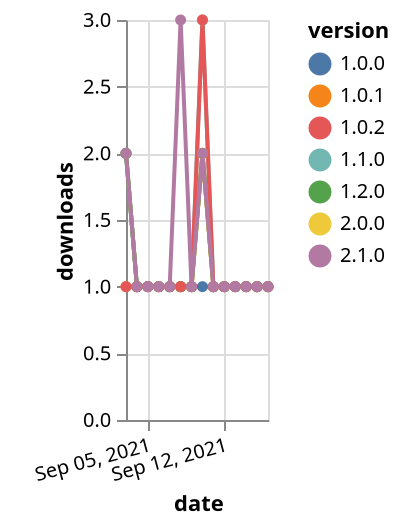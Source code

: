 {"$schema": "https://vega.github.io/schema/vega-lite/v5.json", "description": "A simple bar chart with embedded data.", "data": {"values": [{"date": "2021-09-03", "total": 150, "delta": 2, "version": "1.1.0"}, {"date": "2021-09-04", "total": 151, "delta": 1, "version": "1.1.0"}, {"date": "2021-09-05", "total": 152, "delta": 1, "version": "1.1.0"}, {"date": "2021-09-06", "total": 153, "delta": 1, "version": "1.1.0"}, {"date": "2021-09-07", "total": 154, "delta": 1, "version": "1.1.0"}, {"date": "2021-09-08", "total": 155, "delta": 1, "version": "1.1.0"}, {"date": "2021-09-09", "total": 156, "delta": 1, "version": "1.1.0"}, {"date": "2021-09-10", "total": 159, "delta": 3, "version": "1.1.0"}, {"date": "2021-09-11", "total": 160, "delta": 1, "version": "1.1.0"}, {"date": "2021-09-12", "total": 161, "delta": 1, "version": "1.1.0"}, {"date": "2021-09-13", "total": 162, "delta": 1, "version": "1.1.0"}, {"date": "2021-09-14", "total": 163, "delta": 1, "version": "1.1.0"}, {"date": "2021-09-15", "total": 164, "delta": 1, "version": "1.1.0"}, {"date": "2021-09-16", "total": 165, "delta": 1, "version": "1.1.0"}, {"date": "2021-09-03", "total": 132, "delta": 1, "version": "1.0.1"}, {"date": "2021-09-04", "total": 133, "delta": 1, "version": "1.0.1"}, {"date": "2021-09-05", "total": 134, "delta": 1, "version": "1.0.1"}, {"date": "2021-09-06", "total": 135, "delta": 1, "version": "1.0.1"}, {"date": "2021-09-07", "total": 136, "delta": 1, "version": "1.0.1"}, {"date": "2021-09-08", "total": 137, "delta": 1, "version": "1.0.1"}, {"date": "2021-09-09", "total": 138, "delta": 1, "version": "1.0.1"}, {"date": "2021-09-10", "total": 140, "delta": 2, "version": "1.0.1"}, {"date": "2021-09-11", "total": 141, "delta": 1, "version": "1.0.1"}, {"date": "2021-09-12", "total": 142, "delta": 1, "version": "1.0.1"}, {"date": "2021-09-13", "total": 143, "delta": 1, "version": "1.0.1"}, {"date": "2021-09-14", "total": 144, "delta": 1, "version": "1.0.1"}, {"date": "2021-09-15", "total": 145, "delta": 1, "version": "1.0.1"}, {"date": "2021-09-16", "total": 146, "delta": 1, "version": "1.0.1"}, {"date": "2021-09-03", "total": 142, "delta": 2, "version": "1.0.0"}, {"date": "2021-09-04", "total": 143, "delta": 1, "version": "1.0.0"}, {"date": "2021-09-05", "total": 144, "delta": 1, "version": "1.0.0"}, {"date": "2021-09-06", "total": 145, "delta": 1, "version": "1.0.0"}, {"date": "2021-09-07", "total": 146, "delta": 1, "version": "1.0.0"}, {"date": "2021-09-08", "total": 147, "delta": 1, "version": "1.0.0"}, {"date": "2021-09-09", "total": 148, "delta": 1, "version": "1.0.0"}, {"date": "2021-09-10", "total": 149, "delta": 1, "version": "1.0.0"}, {"date": "2021-09-11", "total": 150, "delta": 1, "version": "1.0.0"}, {"date": "2021-09-12", "total": 151, "delta": 1, "version": "1.0.0"}, {"date": "2021-09-13", "total": 152, "delta": 1, "version": "1.0.0"}, {"date": "2021-09-14", "total": 153, "delta": 1, "version": "1.0.0"}, {"date": "2021-09-15", "total": 154, "delta": 1, "version": "1.0.0"}, {"date": "2021-09-16", "total": 155, "delta": 1, "version": "1.0.0"}, {"date": "2021-09-03", "total": 95, "delta": 2, "version": "2.0.0"}, {"date": "2021-09-04", "total": 96, "delta": 1, "version": "2.0.0"}, {"date": "2021-09-05", "total": 97, "delta": 1, "version": "2.0.0"}, {"date": "2021-09-06", "total": 98, "delta": 1, "version": "2.0.0"}, {"date": "2021-09-07", "total": 99, "delta": 1, "version": "2.0.0"}, {"date": "2021-09-08", "total": 100, "delta": 1, "version": "2.0.0"}, {"date": "2021-09-09", "total": 101, "delta": 1, "version": "2.0.0"}, {"date": "2021-09-10", "total": 103, "delta": 2, "version": "2.0.0"}, {"date": "2021-09-11", "total": 104, "delta": 1, "version": "2.0.0"}, {"date": "2021-09-12", "total": 105, "delta": 1, "version": "2.0.0"}, {"date": "2021-09-13", "total": 106, "delta": 1, "version": "2.0.0"}, {"date": "2021-09-14", "total": 107, "delta": 1, "version": "2.0.0"}, {"date": "2021-09-15", "total": 108, "delta": 1, "version": "2.0.0"}, {"date": "2021-09-16", "total": 109, "delta": 1, "version": "2.0.0"}, {"date": "2021-09-03", "total": 113, "delta": 2, "version": "1.2.0"}, {"date": "2021-09-04", "total": 114, "delta": 1, "version": "1.2.0"}, {"date": "2021-09-05", "total": 115, "delta": 1, "version": "1.2.0"}, {"date": "2021-09-06", "total": 116, "delta": 1, "version": "1.2.0"}, {"date": "2021-09-07", "total": 117, "delta": 1, "version": "1.2.0"}, {"date": "2021-09-08", "total": 118, "delta": 1, "version": "1.2.0"}, {"date": "2021-09-09", "total": 119, "delta": 1, "version": "1.2.0"}, {"date": "2021-09-10", "total": 121, "delta": 2, "version": "1.2.0"}, {"date": "2021-09-11", "total": 122, "delta": 1, "version": "1.2.0"}, {"date": "2021-09-12", "total": 123, "delta": 1, "version": "1.2.0"}, {"date": "2021-09-13", "total": 124, "delta": 1, "version": "1.2.0"}, {"date": "2021-09-14", "total": 125, "delta": 1, "version": "1.2.0"}, {"date": "2021-09-15", "total": 126, "delta": 1, "version": "1.2.0"}, {"date": "2021-09-16", "total": 127, "delta": 1, "version": "1.2.0"}, {"date": "2021-09-03", "total": 176, "delta": 1, "version": "1.0.2"}, {"date": "2021-09-04", "total": 177, "delta": 1, "version": "1.0.2"}, {"date": "2021-09-05", "total": 178, "delta": 1, "version": "1.0.2"}, {"date": "2021-09-06", "total": 179, "delta": 1, "version": "1.0.2"}, {"date": "2021-09-07", "total": 180, "delta": 1, "version": "1.0.2"}, {"date": "2021-09-08", "total": 181, "delta": 1, "version": "1.0.2"}, {"date": "2021-09-09", "total": 182, "delta": 1, "version": "1.0.2"}, {"date": "2021-09-10", "total": 185, "delta": 3, "version": "1.0.2"}, {"date": "2021-09-11", "total": 186, "delta": 1, "version": "1.0.2"}, {"date": "2021-09-12", "total": 187, "delta": 1, "version": "1.0.2"}, {"date": "2021-09-13", "total": 188, "delta": 1, "version": "1.0.2"}, {"date": "2021-09-14", "total": 189, "delta": 1, "version": "1.0.2"}, {"date": "2021-09-15", "total": 190, "delta": 1, "version": "1.0.2"}, {"date": "2021-09-16", "total": 191, "delta": 1, "version": "1.0.2"}, {"date": "2021-09-03", "total": 75, "delta": 2, "version": "2.1.0"}, {"date": "2021-09-04", "total": 76, "delta": 1, "version": "2.1.0"}, {"date": "2021-09-05", "total": 77, "delta": 1, "version": "2.1.0"}, {"date": "2021-09-06", "total": 78, "delta": 1, "version": "2.1.0"}, {"date": "2021-09-07", "total": 79, "delta": 1, "version": "2.1.0"}, {"date": "2021-09-08", "total": 82, "delta": 3, "version": "2.1.0"}, {"date": "2021-09-09", "total": 83, "delta": 1, "version": "2.1.0"}, {"date": "2021-09-10", "total": 85, "delta": 2, "version": "2.1.0"}, {"date": "2021-09-11", "total": 86, "delta": 1, "version": "2.1.0"}, {"date": "2021-09-12", "total": 87, "delta": 1, "version": "2.1.0"}, {"date": "2021-09-13", "total": 88, "delta": 1, "version": "2.1.0"}, {"date": "2021-09-14", "total": 89, "delta": 1, "version": "2.1.0"}, {"date": "2021-09-15", "total": 90, "delta": 1, "version": "2.1.0"}, {"date": "2021-09-16", "total": 91, "delta": 1, "version": "2.1.0"}]}, "width": "container", "mark": {"type": "line", "point": {"filled": true}}, "encoding": {"x": {"field": "date", "type": "temporal", "timeUnit": "yearmonthdate", "title": "date", "axis": {"labelAngle": -15}}, "y": {"field": "delta", "type": "quantitative", "title": "downloads"}, "color": {"field": "version", "type": "nominal"}, "tooltip": {"field": "delta"}}}